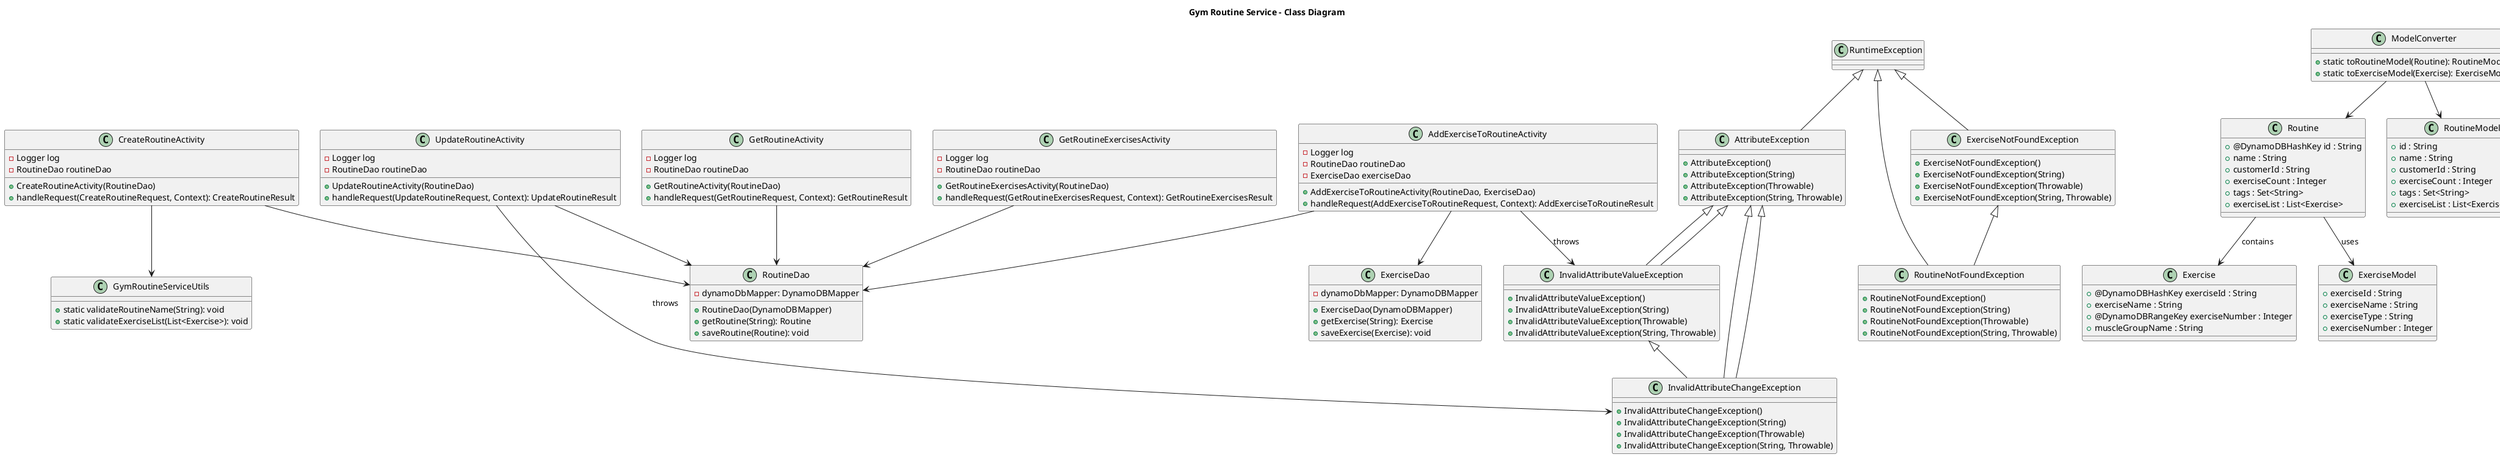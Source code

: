@startuml
title Gym Routine Service - Class Diagram

' Activity Classes
class AddExerciseToRoutineActivity {
    - Logger log
    - RoutineDao routineDao
    - ExerciseDao exerciseDao
    + AddExerciseToRoutineActivity(RoutineDao, ExerciseDao)
    + handleRequest(AddExerciseToRoutineRequest, Context): AddExerciseToRoutineResult
}

class CreateRoutineActivity {
    - Logger log
    - RoutineDao routineDao
    + CreateRoutineActivity(RoutineDao)
    + handleRequest(CreateRoutineRequest, Context): CreateRoutineResult
}

class GetRoutineActivity {
    - Logger log
    - RoutineDao routineDao
    + GetRoutineActivity(RoutineDao)
    + handleRequest(GetRoutineRequest, Context): GetRoutineResult
}

class GetRoutineExercisesActivity {
    - Logger log
    - RoutineDao routineDao
    + GetRoutineExercisesActivity(RoutineDao)
    + handleRequest(GetRoutineExercisesRequest, Context): GetRoutineExercisesResult
}

class UpdateRoutineActivity {
    - Logger log
    - RoutineDao routineDao
    + UpdateRoutineActivity(RoutineDao)
    + handleRequest(UpdateRoutineRequest, Context): UpdateRoutineResult
}

' DAO Classes
class ExerciseDao {
    - dynamoDbMapper: DynamoDBMapper
    + ExerciseDao(DynamoDBMapper)
    + getExercise(String): Exercise
    + saveExercise(Exercise): void
}

class RoutineDao {
    - dynamoDbMapper: DynamoDBMapper
    + RoutineDao(DynamoDBMapper)
    + getRoutine(String): Routine
    + saveRoutine(Routine): void
}

' Exception Classes
class AttributeException extends RuntimeException {
    + AttributeException()
    + AttributeException(String)
    + AttributeException(Throwable)
    + AttributeException(String, Throwable)
}

class InvalidAttributeValueException extends AttributeException {
    + InvalidAttributeValueException()
    + InvalidAttributeValueException(String)
    + InvalidAttributeValueException(Throwable)
    + InvalidAttributeValueException(String, Throwable)
}

class InvalidAttributeChangeException extends AttributeException {
    + InvalidAttributeChangeException()
    + InvalidAttributeChangeException(String)
    + InvalidAttributeChangeException(Throwable)
    + InvalidAttributeChangeException(String, Throwable)
}

class ExerciseNotFoundException extends RuntimeException {
    + ExerciseNotFoundException()
    + ExerciseNotFoundException(String)
    + ExerciseNotFoundException(Throwable)
    + ExerciseNotFoundException(String, Throwable)
}

class RoutineNotFoundException extends RuntimeException {
    + RoutineNotFoundException()
    + RoutineNotFoundException(String)
    + RoutineNotFoundException(Throwable)
    + RoutineNotFoundException(String, Throwable)
}

' DynamoDB Model Classes
class Exercise {
    + @DynamoDBHashKey exerciseId : String
    + exerciseName : String
    + @DynamoDBRangeKey exerciseNumber : Integer
    + muscleGroupName : String
}

class Routine {
    + @DynamoDBHashKey id : String
    + name : String
    + customerId : String
    + exerciseCount : Integer
    + tags : Set<String>
    + exerciseList : List<Exercise>
}

' Utility Classes
class GymRoutineServiceUtils {
    + static validateRoutineName(String): void
    + static validateExerciseList(List<Exercise>): void
}

class ModelConverter {
    + static toRoutineModel(Routine): RoutineModel
    + static toExerciseModel(Exercise): ExerciseModel
}

class RoutineModel {
    + id : String
    + name : String
    + customerId : String
    + exerciseCount : Integer
    + tags : Set<String>
    + exerciseList : List<ExerciseModel>
}

class ExerciseModel {
    + exerciseId : String
    + exerciseName : String
    + exerciseType : String
    + exerciseNumber : Integer
}

' Relationships
AddExerciseToRoutineActivity --> RoutineDao
AddExerciseToRoutineActivity --> ExerciseDao

CreateRoutineActivity --> RoutineDao

GetRoutineActivity --> RoutineDao

GetRoutineExercisesActivity --> RoutineDao

UpdateRoutineActivity --> RoutineDao

Routine --> Exercise : contains

ModelConverter --> Routine
ModelConverter --> RoutineModel

CreateRoutineActivity --> GymRoutineServiceUtils

AddExerciseToRoutineActivity --> InvalidAttributeValueException : throws
UpdateRoutineActivity --> InvalidAttributeChangeException : throws

AttributeException <|-- InvalidAttributeValueException
AttributeException <|-- InvalidAttributeChangeException

InvalidAttributeValueException <|-- InvalidAttributeChangeException

ExerciseNotFoundException <|-- RoutineNotFoundException
Routine --> ExerciseModel : uses

@enduml




